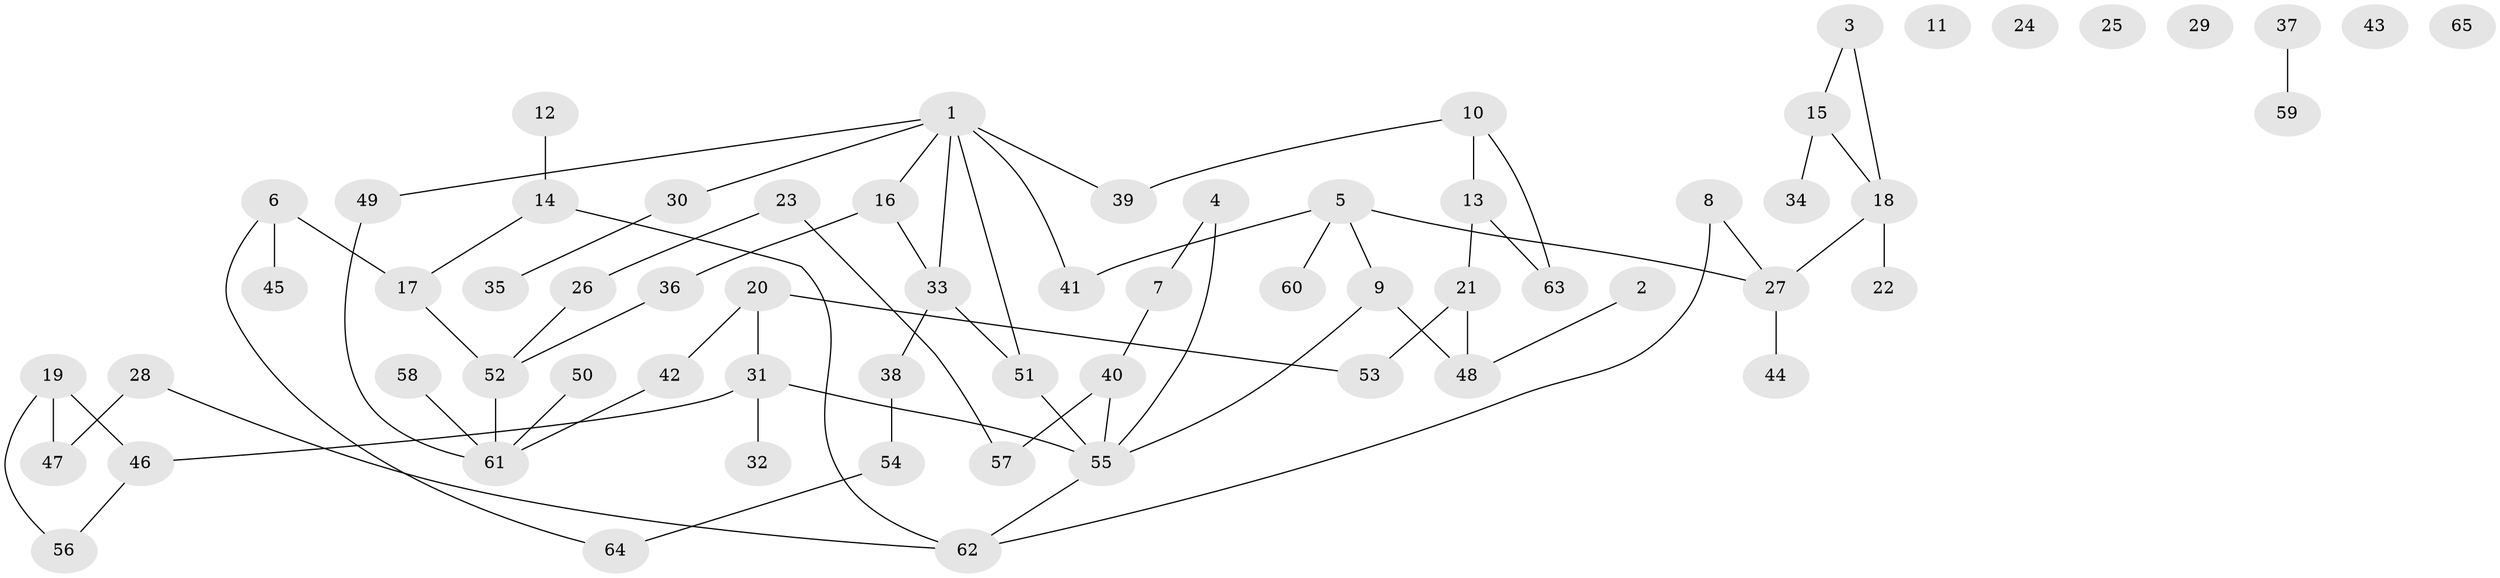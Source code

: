 // Generated by graph-tools (version 1.1) at 2025/12/03/09/25 04:12:57]
// undirected, 65 vertices, 73 edges
graph export_dot {
graph [start="1"]
  node [color=gray90,style=filled];
  1;
  2;
  3;
  4;
  5;
  6;
  7;
  8;
  9;
  10;
  11;
  12;
  13;
  14;
  15;
  16;
  17;
  18;
  19;
  20;
  21;
  22;
  23;
  24;
  25;
  26;
  27;
  28;
  29;
  30;
  31;
  32;
  33;
  34;
  35;
  36;
  37;
  38;
  39;
  40;
  41;
  42;
  43;
  44;
  45;
  46;
  47;
  48;
  49;
  50;
  51;
  52;
  53;
  54;
  55;
  56;
  57;
  58;
  59;
  60;
  61;
  62;
  63;
  64;
  65;
  1 -- 16;
  1 -- 30;
  1 -- 33;
  1 -- 39;
  1 -- 41;
  1 -- 49;
  1 -- 51;
  2 -- 48;
  3 -- 15;
  3 -- 18;
  4 -- 7;
  4 -- 55;
  5 -- 9;
  5 -- 27;
  5 -- 41;
  5 -- 60;
  6 -- 17;
  6 -- 45;
  6 -- 64;
  7 -- 40;
  8 -- 27;
  8 -- 62;
  9 -- 48;
  9 -- 55;
  10 -- 13;
  10 -- 39;
  10 -- 63;
  12 -- 14;
  13 -- 21;
  13 -- 63;
  14 -- 17;
  14 -- 62;
  15 -- 18;
  15 -- 34;
  16 -- 33;
  16 -- 36;
  17 -- 52;
  18 -- 22;
  18 -- 27;
  19 -- 46;
  19 -- 47;
  19 -- 56;
  20 -- 31;
  20 -- 42;
  20 -- 53;
  21 -- 48;
  21 -- 53;
  23 -- 26;
  23 -- 57;
  26 -- 52;
  27 -- 44;
  28 -- 47;
  28 -- 62;
  30 -- 35;
  31 -- 32;
  31 -- 46;
  31 -- 55;
  33 -- 38;
  33 -- 51;
  36 -- 52;
  37 -- 59;
  38 -- 54;
  40 -- 55;
  40 -- 57;
  42 -- 61;
  46 -- 56;
  49 -- 61;
  50 -- 61;
  51 -- 55;
  52 -- 61;
  54 -- 64;
  55 -- 62;
  58 -- 61;
}
